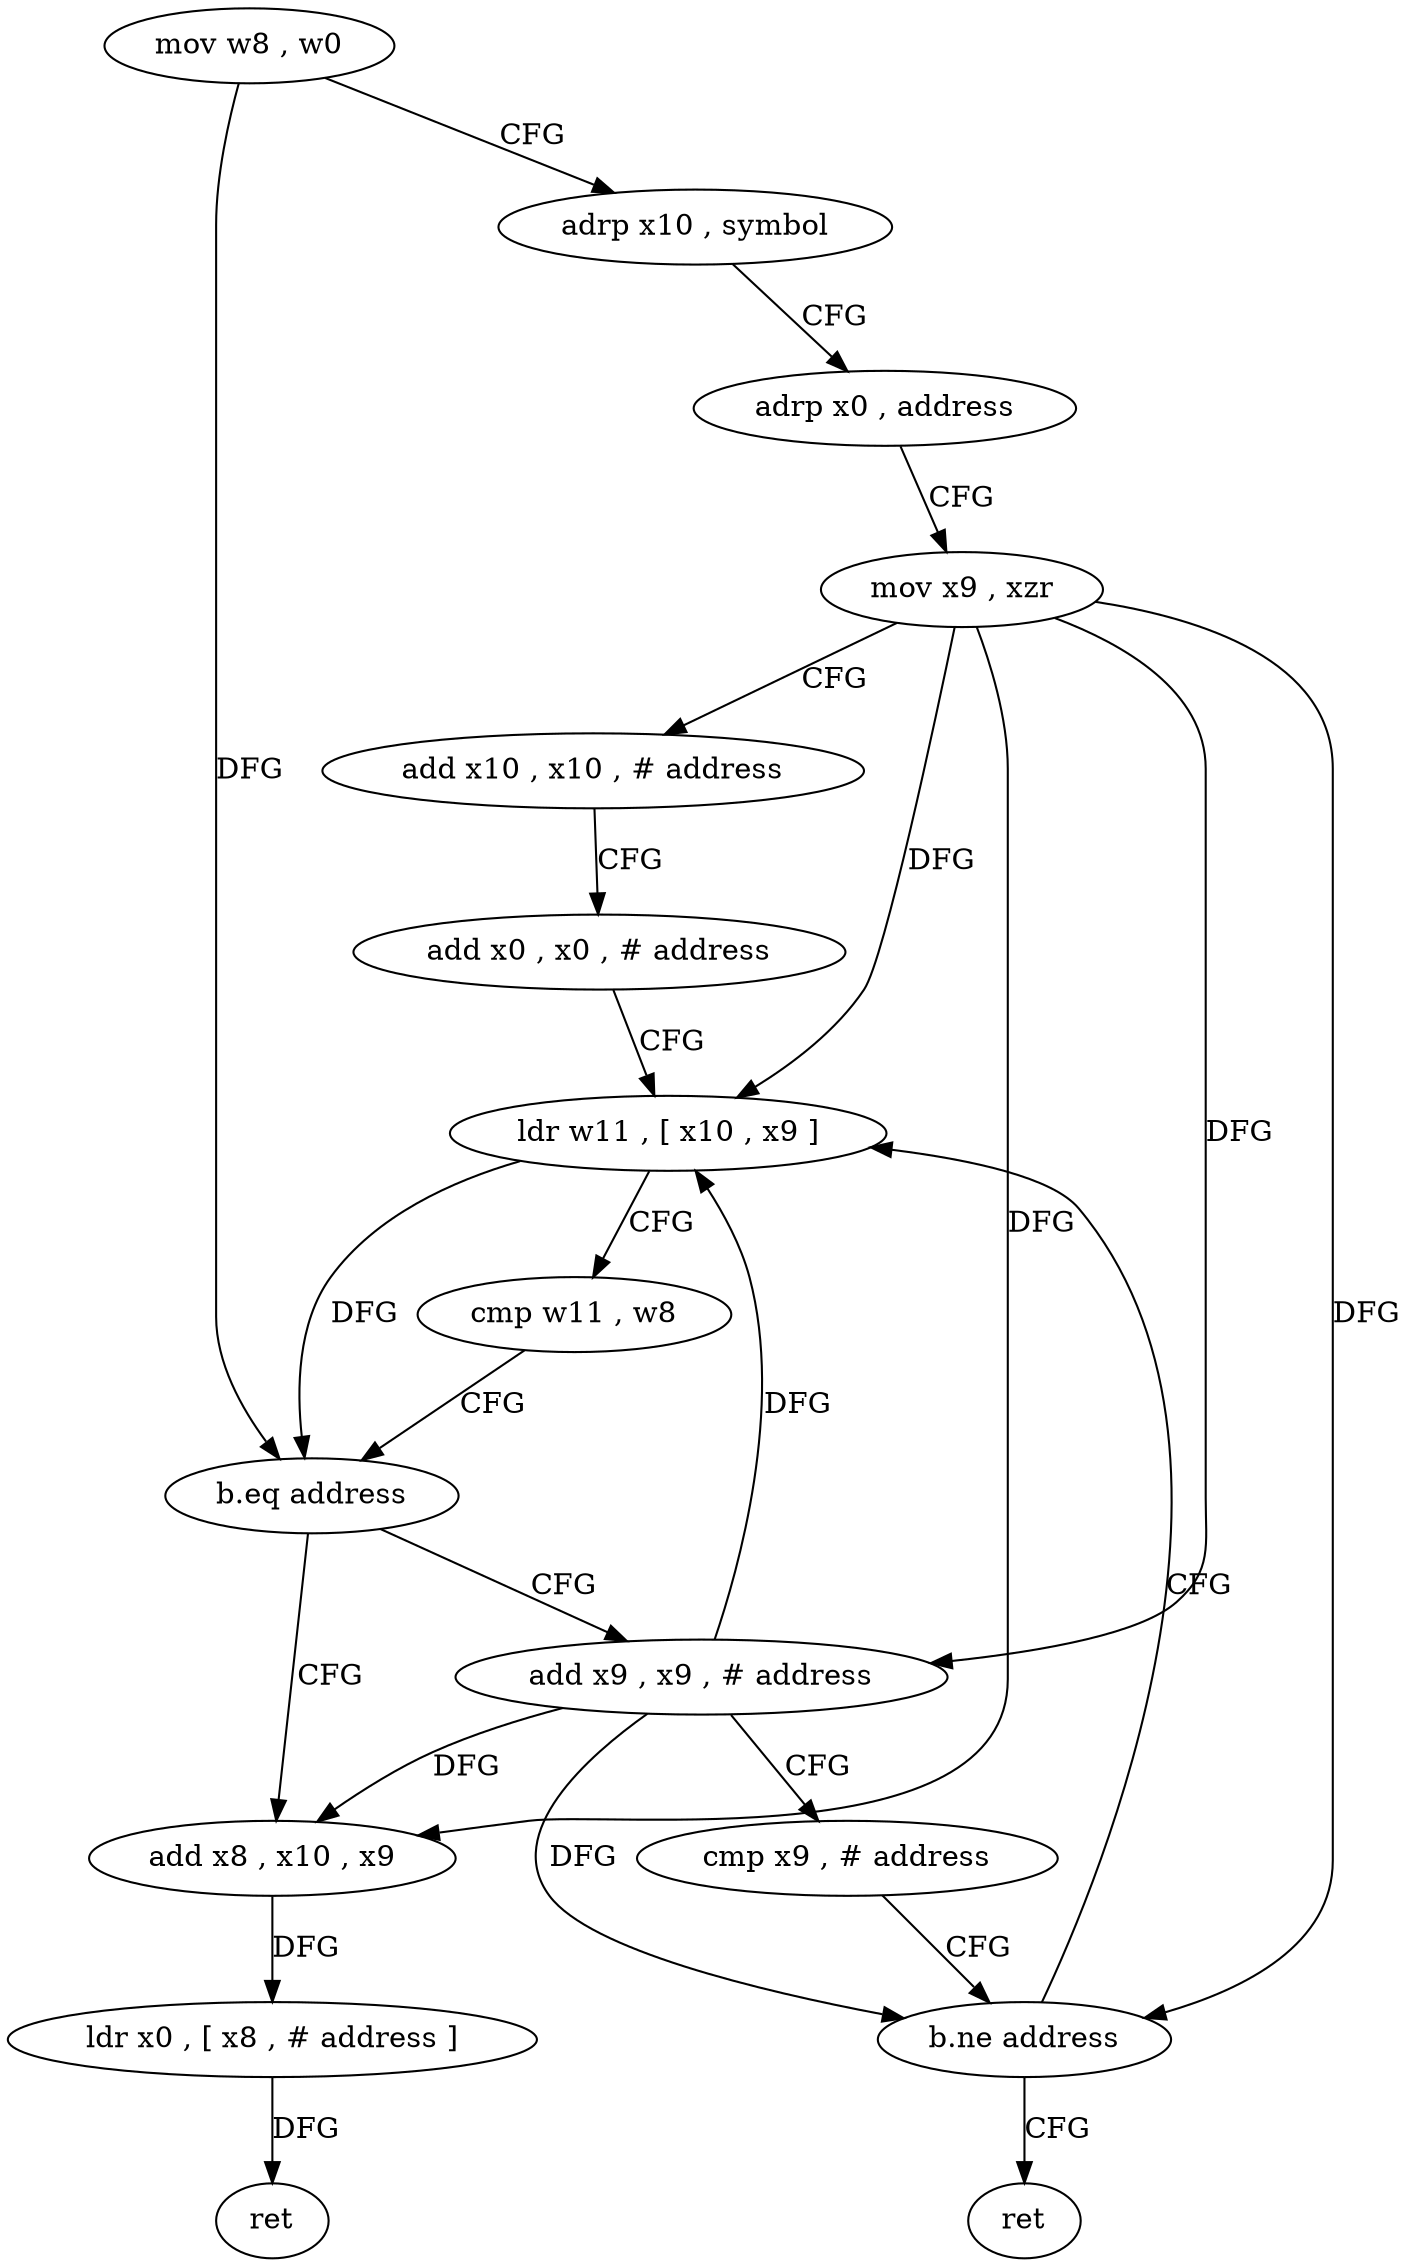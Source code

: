 digraph "func" {
"4225988" [label = "mov w8 , w0" ]
"4225992" [label = "adrp x10 , symbol" ]
"4225996" [label = "adrp x0 , address" ]
"4226000" [label = "mov x9 , xzr" ]
"4226004" [label = "add x10 , x10 , # address" ]
"4226008" [label = "add x0 , x0 , # address" ]
"4226012" [label = "ldr w11 , [ x10 , x9 ]" ]
"4226040" [label = "add x8 , x10 , x9" ]
"4226044" [label = "ldr x0 , [ x8 , # address ]" ]
"4226048" [label = "ret" ]
"4226024" [label = "add x9 , x9 , # address" ]
"4226028" [label = "cmp x9 , # address" ]
"4226032" [label = "b.ne address" ]
"4226036" [label = "ret" ]
"4226016" [label = "cmp w11 , w8" ]
"4226020" [label = "b.eq address" ]
"4225988" -> "4225992" [ label = "CFG" ]
"4225988" -> "4226020" [ label = "DFG" ]
"4225992" -> "4225996" [ label = "CFG" ]
"4225996" -> "4226000" [ label = "CFG" ]
"4226000" -> "4226004" [ label = "CFG" ]
"4226000" -> "4226012" [ label = "DFG" ]
"4226000" -> "4226040" [ label = "DFG" ]
"4226000" -> "4226024" [ label = "DFG" ]
"4226000" -> "4226032" [ label = "DFG" ]
"4226004" -> "4226008" [ label = "CFG" ]
"4226008" -> "4226012" [ label = "CFG" ]
"4226012" -> "4226016" [ label = "CFG" ]
"4226012" -> "4226020" [ label = "DFG" ]
"4226040" -> "4226044" [ label = "DFG" ]
"4226044" -> "4226048" [ label = "DFG" ]
"4226024" -> "4226028" [ label = "CFG" ]
"4226024" -> "4226012" [ label = "DFG" ]
"4226024" -> "4226040" [ label = "DFG" ]
"4226024" -> "4226032" [ label = "DFG" ]
"4226028" -> "4226032" [ label = "CFG" ]
"4226032" -> "4226012" [ label = "CFG" ]
"4226032" -> "4226036" [ label = "CFG" ]
"4226016" -> "4226020" [ label = "CFG" ]
"4226020" -> "4226040" [ label = "CFG" ]
"4226020" -> "4226024" [ label = "CFG" ]
}
